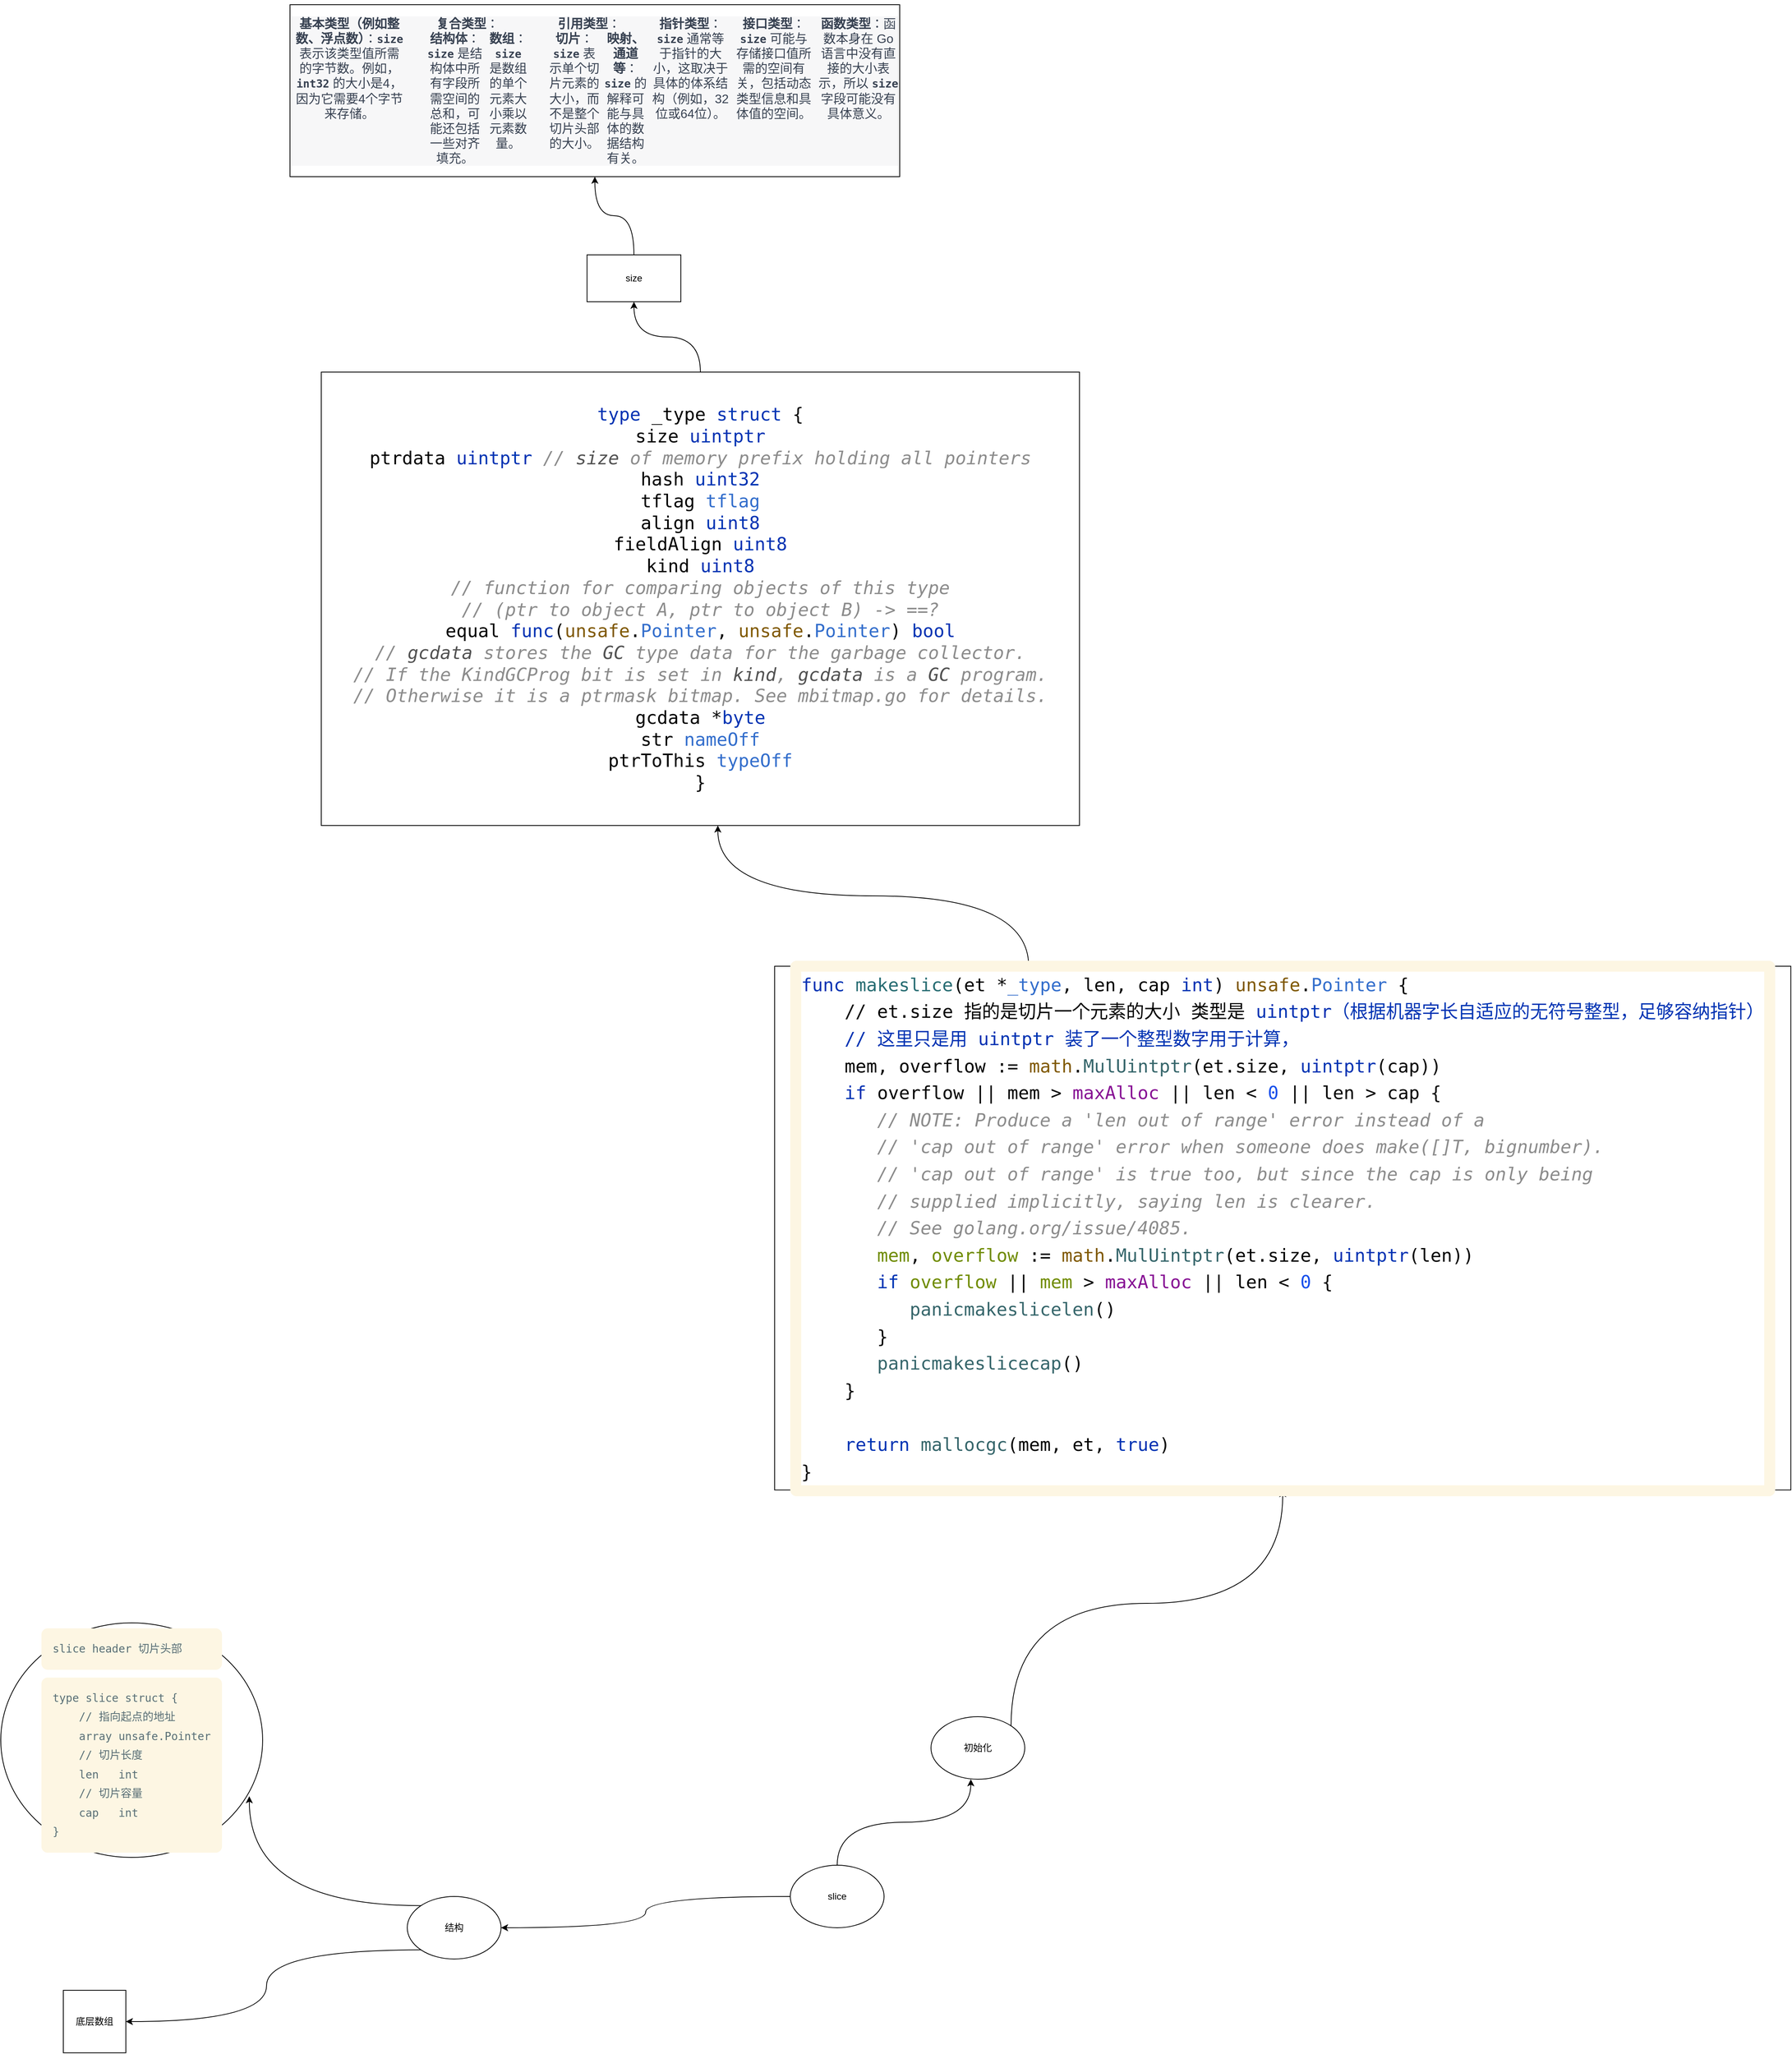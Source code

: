 <mxfile version="13.7.9" type="device"><diagram id="YjXWd2C3QgXy0v-CMcwV" name="Page-1"><mxGraphModel dx="3287" dy="3545" grid="1" gridSize="10" guides="1" tooltips="1" connect="1" arrows="1" fold="1" page="1" pageScale="1" pageWidth="850" pageHeight="1100" math="0" shadow="0"><root><mxCell id="0"/><mxCell id="1" parent="0"/><mxCell id="4QqiqVwi1cBf87IRrPp7-5" style="edgeStyle=orthogonalEdgeStyle;curved=1;orthogonalLoop=1;jettySize=auto;html=1;exitX=0.5;exitY=0;exitDx=0;exitDy=0;entryX=0.425;entryY=1;entryDx=0;entryDy=0;entryPerimeter=0;" edge="1" parent="1" source="4QqiqVwi1cBf87IRrPp7-1" target="4QqiqVwi1cBf87IRrPp7-4"><mxGeometry relative="1" as="geometry"/></mxCell><mxCell id="4QqiqVwi1cBf87IRrPp7-17" style="edgeStyle=orthogonalEdgeStyle;curved=1;orthogonalLoop=1;jettySize=auto;html=1;exitX=0;exitY=0.5;exitDx=0;exitDy=0;entryX=1;entryY=0.5;entryDx=0;entryDy=0;" edge="1" parent="1" source="4QqiqVwi1cBf87IRrPp7-1" target="4QqiqVwi1cBf87IRrPp7-16"><mxGeometry relative="1" as="geometry"/></mxCell><mxCell id="4QqiqVwi1cBf87IRrPp7-1" value="slice" style="ellipse;whiteSpace=wrap;html=1;" vertex="1" parent="1"><mxGeometry x="440" y="530" width="120" height="80" as="geometry"/></mxCell><mxCell id="4QqiqVwi1cBf87IRrPp7-2" value="&lt;pre style=&quot;margin: 10px 8px ; padding: 1em ; outline: 0px ; max-width: 100% ; color: rgb(88 , 110 , 117) ; background: rgb(253 , 246 , 227) ; font-size: 14px ; text-align: left ; line-height: 1.5 ; font-family: , &amp;#34;blinkmacsystemfont&amp;#34; , &amp;#34;helvetica neue&amp;#34; , &amp;#34;pingfang sc&amp;#34; , &amp;#34;hiragino sans gb&amp;#34; , &amp;#34;microsoft yahei ui&amp;#34; , &amp;#34;microsoft yahei&amp;#34; , &amp;#34;arial&amp;#34; , sans-serif ; overflow-x: auto ; border-radius: 8px ; box-sizing: border-box ; overflow-wrap: break-word&quot;&gt;&lt;code style=&quot;margin: 0px ; padding: 0px ; outline: 0px ; max-width: 100% ; box-sizing: border-box ; word-wrap: break-word ; line-height: 1.75 ; font-family: &amp;#34;menlo&amp;#34; , &amp;#34;operator mono&amp;#34; , &amp;#34;consolas&amp;#34; , &amp;#34;monaco&amp;#34; , monospace&quot;&gt;&lt;span style=&quot;margin: 0px ; padding: 0px ; outline: 0px ; max-width: 100% ; box-sizing: border-box ; word-wrap: break-word&quot;&gt;slice header 切片头部&lt;/span&gt;&lt;/code&gt;&lt;/pre&gt;&lt;pre style=&quot;margin: 10px 8px ; padding: 1em ; outline: 0px ; max-width: 100% ; color: rgb(88 , 110 , 117) ; background: rgb(253 , 246 , 227) ; font-size: 14px ; text-align: left ; line-height: 1.5 ; font-family: , &amp;#34;blinkmacsystemfont&amp;#34; , &amp;#34;helvetica neue&amp;#34; , &amp;#34;pingfang sc&amp;#34; , &amp;#34;hiragino sans gb&amp;#34; , &amp;#34;microsoft yahei ui&amp;#34; , &amp;#34;microsoft yahei&amp;#34; , &amp;#34;arial&amp;#34; , sans-serif ; overflow-x: auto ; border-radius: 8px ; box-sizing: border-box ; overflow-wrap: break-word&quot;&gt;&lt;code style=&quot;margin: 0px ; padding: 0px ; outline: 0px ; max-width: 100% ; box-sizing: border-box ; word-wrap: break-word ; line-height: 1.75 ; font-family: &amp;#34;menlo&amp;#34; , &amp;#34;operator mono&amp;#34; , &amp;#34;consolas&amp;#34; , &amp;#34;monaco&amp;#34; , monospace&quot;&gt;&lt;span style=&quot;margin: 0px ; padding: 0px ; outline: 0px ; max-width: 100% ; box-sizing: border-box ; word-wrap: break-word&quot;&gt;type&amp;nbsp;slice&amp;nbsp;&lt;/span&gt;&lt;span style=&quot;margin: 0px ; padding: 0px ; outline: 0px ; max-width: 100% ; box-sizing: border-box ; word-wrap: break-word&quot;&gt;struct&lt;/span&gt;&lt;span style=&quot;margin: 0px ; padding: 0px ; outline: 0px ; max-width: 100% ; box-sizing: border-box ; word-wrap: break-word&quot;&gt;&amp;nbsp;&lt;/span&gt;&lt;span style=&quot;margin: 0px ; padding: 0px ; outline: 0px ; max-width: 100% ; box-sizing: border-box ; word-wrap: break-word&quot;&gt;{&lt;/span&gt;&lt;br style=&quot;margin: 0px ; padding: 0px ; outline: 0px ; max-width: 100% ; box-sizing: border-box ; word-wrap: break-word&quot;&gt;&lt;span style=&quot;margin: 0px ; padding: 0px ; outline: 0px ; max-width: 100% ; box-sizing: border-box ; word-wrap: break-word&quot;&gt;&amp;nbsp;&amp;nbsp;&amp;nbsp;&amp;nbsp;&lt;/span&gt;&lt;span style=&quot;margin: 0px ; padding: 0px ; outline: 0px ; max-width: 100% ; box-sizing: border-box ; word-wrap: break-word&quot;&gt;//&amp;nbsp;指向起点的地址&lt;/span&gt;&lt;br style=&quot;margin: 0px ; padding: 0px ; outline: 0px ; max-width: 100% ; box-sizing: border-box ; word-wrap: break-word&quot;&gt;&lt;span style=&quot;margin: 0px ; padding: 0px ; outline: 0px ; max-width: 100% ; box-sizing: border-box ; word-wrap: break-word&quot;&gt;&amp;nbsp;&amp;nbsp;&amp;nbsp;&amp;nbsp;array&amp;nbsp;&lt;/span&gt;&lt;span style=&quot;margin: 0px ; padding: 0px ; outline: 0px ; max-width: 100% ; box-sizing: border-box ; word-wrap: break-word&quot;&gt;unsafe&lt;/span&gt;&lt;span style=&quot;margin: 0px ; padding: 0px ; outline: 0px ; max-width: 100% ; box-sizing: border-box ; word-wrap: break-word&quot;&gt;.&lt;/span&gt;&lt;span style=&quot;margin: 0px ; padding: 0px ; outline: 0px ; max-width: 100% ; box-sizing: border-box ; word-wrap: break-word&quot;&gt;Pointer&lt;/span&gt;&lt;br style=&quot;margin: 0px ; padding: 0px ; outline: 0px ; max-width: 100% ; box-sizing: border-box ; word-wrap: break-word&quot;&gt;&lt;span style=&quot;margin: 0px ; padding: 0px ; outline: 0px ; max-width: 100% ; box-sizing: border-box ; word-wrap: break-word&quot;&gt;&amp;nbsp;&amp;nbsp;&amp;nbsp;&amp;nbsp;&lt;/span&gt;&lt;span style=&quot;margin: 0px ; padding: 0px ; outline: 0px ; max-width: 100% ; box-sizing: border-box ; word-wrap: break-word&quot;&gt;//&amp;nbsp;切片长度&lt;/span&gt;&lt;br style=&quot;margin: 0px ; padding: 0px ; outline: 0px ; max-width: 100% ; box-sizing: border-box ; word-wrap: break-word&quot;&gt;&lt;span style=&quot;margin: 0px ; padding: 0px ; outline: 0px ; max-width: 100% ; box-sizing: border-box ; word-wrap: break-word&quot;&gt;&amp;nbsp;&amp;nbsp;&amp;nbsp;&amp;nbsp;len&amp;nbsp;&amp;nbsp;&amp;nbsp;&lt;/span&gt;&lt;span style=&quot;margin: 0px ; padding: 0px ; outline: 0px ; max-width: 100% ; box-sizing: border-box ; word-wrap: break-word&quot;&gt;int&lt;/span&gt;&lt;br style=&quot;margin: 0px ; padding: 0px ; outline: 0px ; max-width: 100% ; box-sizing: border-box ; word-wrap: break-word&quot;&gt;&lt;span style=&quot;margin: 0px ; padding: 0px ; outline: 0px ; max-width: 100% ; box-sizing: border-box ; word-wrap: break-word&quot;&gt;&amp;nbsp;&amp;nbsp;&amp;nbsp;&amp;nbsp;&lt;/span&gt;&lt;span style=&quot;margin: 0px ; padding: 0px ; outline: 0px ; max-width: 100% ; box-sizing: border-box ; word-wrap: break-word&quot;&gt;//&amp;nbsp;切片容量&lt;/span&gt;&lt;br style=&quot;margin: 0px ; padding: 0px ; outline: 0px ; max-width: 100% ; box-sizing: border-box ; word-wrap: break-word&quot;&gt;&lt;span style=&quot;margin: 0px ; padding: 0px ; outline: 0px ; max-width: 100% ; box-sizing: border-box ; word-wrap: break-word&quot;&gt;&amp;nbsp;&amp;nbsp;&amp;nbsp;&amp;nbsp;cap&amp;nbsp;&amp;nbsp;&amp;nbsp;&lt;/span&gt;&lt;span style=&quot;margin: 0px ; padding: 0px ; outline: 0px ; max-width: 100% ; box-sizing: border-box ; word-wrap: break-word&quot;&gt;int&lt;/span&gt;&lt;br style=&quot;margin: 0px ; padding: 0px ; outline: 0px ; max-width: 100% ; box-sizing: border-box ; word-wrap: break-word&quot;&gt;&lt;span style=&quot;margin: 0px ; padding: 0px ; outline: 0px ; max-width: 100% ; box-sizing: border-box ; word-wrap: break-word&quot;&gt;}&lt;/span&gt;&lt;/code&gt;&lt;/pre&gt;" style="ellipse;whiteSpace=wrap;html=1;" vertex="1" parent="1"><mxGeometry x="-570" y="220" width="335" height="300" as="geometry"/></mxCell><mxCell id="4QqiqVwi1cBf87IRrPp7-8" style="edgeStyle=orthogonalEdgeStyle;curved=1;orthogonalLoop=1;jettySize=auto;html=1;exitX=1;exitY=0;exitDx=0;exitDy=0;entryX=0.5;entryY=1;entryDx=0;entryDy=0;" edge="1" parent="1" source="4QqiqVwi1cBf87IRrPp7-4" target="4QqiqVwi1cBf87IRrPp7-7"><mxGeometry relative="1" as="geometry"/></mxCell><mxCell id="4QqiqVwi1cBf87IRrPp7-4" value="初始化" style="ellipse;whiteSpace=wrap;html=1;" vertex="1" parent="1"><mxGeometry x="620" y="340" width="120" height="80" as="geometry"/></mxCell><mxCell id="4QqiqVwi1cBf87IRrPp7-11" style="edgeStyle=orthogonalEdgeStyle;curved=1;orthogonalLoop=1;jettySize=auto;html=1;exitX=0.25;exitY=0;exitDx=0;exitDy=0;entryX=0.523;entryY=1;entryDx=0;entryDy=0;entryPerimeter=0;" edge="1" parent="1" source="4QqiqVwi1cBf87IRrPp7-7" target="4QqiqVwi1cBf87IRrPp7-10"><mxGeometry relative="1" as="geometry"/></mxCell><mxCell id="4QqiqVwi1cBf87IRrPp7-7" value="&lt;pre style=&quot;margin: 10px 8px ; padding: 1em ; outline: 0px ; max-width: 100% ; background: rgb(253 , 246 , 227) ; font-size: 14px ; text-align: left ; line-height: 1.5 ; overflow-x: auto ; border-radius: 8px ; box-sizing: border-box ; overflow-wrap: break-word&quot;&gt;&lt;div style=&quot;color: rgb(8 , 8 , 8) ; background-color: rgb(255 , 255 , 255) ; font-family: &amp;#34;courier 10 pitch&amp;#34; , monospace ; font-size: 17.3pt&quot;&gt;&lt;span style=&quot;color: #0033b3&quot;&gt;func &lt;/span&gt;&lt;span style=&quot;color: #286d73&quot;&gt;makeslice&lt;/span&gt;(&lt;span style=&quot;color: #000000&quot;&gt;et &lt;/span&gt;*&lt;span style=&quot;color: #336ecc&quot;&gt;_type&lt;/span&gt;, &lt;span style=&quot;color: #000000&quot;&gt;len&lt;/span&gt;, &lt;span style=&quot;color: #000000&quot;&gt;cap &lt;/span&gt;&lt;span style=&quot;color: #0033b3&quot;&gt;int&lt;/span&gt;) &lt;span style=&quot;color: #805900&quot;&gt;unsafe&lt;/span&gt;.&lt;span style=&quot;color: #336ecc&quot;&gt;Pointer &lt;/span&gt;{&lt;/div&gt;&lt;div style=&quot;color: rgb(8 , 8 , 8) ; background-color: rgb(255 , 255 , 255) ; font-family: &amp;#34;courier 10 pitch&amp;#34; , monospace ; font-size: 17.3pt&quot;&gt;    // &lt;span style=&quot;font-size: 23.067px ; color: rgb(0 , 0 , 0)&quot;&gt;et&lt;/span&gt;&lt;span style=&quot;font-size: 23.067px&quot;&gt;.&lt;/span&gt;&lt;span style=&quot;font-size: 23.067px ; color: rgb(0 , 0 , 0)&quot;&gt;size 指的是切片一个元素的大小 类型是 &lt;/span&gt;&lt;span style=&quot;color: rgb(0 , 51 , 179) ; font-family: &amp;#34;courier 10 pitch&amp;#34; , monospace ; font-size: 17.3pt&quot;&gt;uintptr（根据机器字长自适应的无符号整型，足够容纳指针&lt;/span&gt;&lt;span style=&quot;color: rgb(0 , 51 , 179) ; font-size: 17.3pt ; white-space: normal&quot;&gt;）&lt;/span&gt;&lt;/div&gt;&lt;div style=&quot;color: rgb(8 , 8 , 8) ; background-color: rgb(255 , 255 , 255) ; font-family: &amp;#34;courier 10 pitch&amp;#34; , monospace ; font-size: 17.3pt&quot;&gt;&lt;span style=&quot;color: rgb(0 , 51 , 179) ; font-size: 17.3pt ; white-space: normal&quot;&gt;&amp;nbsp; &amp;nbsp; // 这里只是用 uintptr 装了一个整型数字用于计算，&lt;/span&gt;&lt;/div&gt;&lt;div style=&quot;color: rgb(8 , 8 , 8) ; background-color: rgb(255 , 255 , 255) ; font-family: &amp;#34;courier 10 pitch&amp;#34; , monospace ; font-size: 17.3pt&quot;&gt;    &lt;span style=&quot;color: #000000&quot;&gt;mem&lt;/span&gt;, &lt;span style=&quot;color: #000000&quot;&gt;overflow &lt;/span&gt;:= &lt;span style=&quot;color: #805900&quot;&gt;math&lt;/span&gt;.&lt;span style=&quot;color: #36666b&quot;&gt;MulUintptr&lt;/span&gt;(&lt;span style=&quot;color: #000000&quot;&gt;et&lt;/span&gt;.&lt;span style=&quot;color: #000000&quot;&gt;size&lt;/span&gt;, &lt;span style=&quot;color: #0033b3&quot;&gt;uintptr&lt;/span&gt;(&lt;span style=&quot;color: #000000&quot;&gt;cap&lt;/span&gt;))&lt;br&gt;    &lt;span style=&quot;color: #0033b3&quot;&gt;if &lt;/span&gt;&lt;span style=&quot;color: #000000&quot;&gt;overflow &lt;/span&gt;|| &lt;span style=&quot;color: #000000&quot;&gt;mem &lt;/span&gt;&amp;gt; &lt;span style=&quot;color: #871094&quot;&gt;maxAlloc &lt;/span&gt;|| &lt;span style=&quot;color: #000000&quot;&gt;len &lt;/span&gt;&amp;lt; &lt;span style=&quot;color: #1750eb&quot;&gt;0 &lt;/span&gt;|| &lt;span style=&quot;color: #000000&quot;&gt;len &lt;/span&gt;&amp;gt; &lt;span style=&quot;color: #000000&quot;&gt;cap &lt;/span&gt;{&lt;br&gt;       &lt;span style=&quot;color: #8c8c8c ; font-style: italic&quot;&gt;// NOTE: Produce a 'len out of range' error instead of a&lt;br&gt;&lt;/span&gt;&lt;span style=&quot;color: #8c8c8c ; font-style: italic&quot;&gt;       // 'cap out of range' error when someone does make([]T, bignumber).&lt;br&gt;&lt;/span&gt;&lt;span style=&quot;color: #8c8c8c ; font-style: italic&quot;&gt;       // 'cap out of range' is true too, but since the cap is only being&lt;br&gt;&lt;/span&gt;&lt;span style=&quot;color: #8c8c8c ; font-style: italic&quot;&gt;       // supplied implicitly, saying len is clearer.&lt;br&gt;&lt;/span&gt;&lt;span style=&quot;color: #8c8c8c ; font-style: italic&quot;&gt;       // See golang.org/issue/4085.&lt;br&gt;&lt;/span&gt;&lt;span style=&quot;color: #8c8c8c ; font-style: italic&quot;&gt;       &lt;/span&gt;&lt;span style=&quot;color: #708c00&quot;&gt;mem&lt;/span&gt;, &lt;span style=&quot;color: #708c00&quot;&gt;overflow &lt;/span&gt;:= &lt;span style=&quot;color: #805900&quot;&gt;math&lt;/span&gt;.&lt;span style=&quot;color: #36666b&quot;&gt;MulUintptr&lt;/span&gt;(&lt;span style=&quot;color: #000000&quot;&gt;et&lt;/span&gt;.&lt;span style=&quot;color: #000000&quot;&gt;size&lt;/span&gt;, &lt;span style=&quot;color: #0033b3&quot;&gt;uintptr&lt;/span&gt;(&lt;span style=&quot;color: #000000&quot;&gt;len&lt;/span&gt;))&lt;br&gt;       &lt;span style=&quot;color: #0033b3&quot;&gt;if &lt;/span&gt;&lt;span style=&quot;color: #708c00&quot;&gt;overflow &lt;/span&gt;|| &lt;span style=&quot;color: #708c00&quot;&gt;mem &lt;/span&gt;&amp;gt; &lt;span style=&quot;color: #871094&quot;&gt;maxAlloc &lt;/span&gt;|| &lt;span style=&quot;color: #000000&quot;&gt;len &lt;/span&gt;&amp;lt; &lt;span style=&quot;color: #1750eb&quot;&gt;0 &lt;/span&gt;{&lt;br&gt;          &lt;span style=&quot;color: #36666b&quot;&gt;panicmakeslicelen&lt;/span&gt;()&lt;br&gt;       }&lt;br&gt;       &lt;span style=&quot;color: #36666b&quot;&gt;panicmakeslicecap&lt;/span&gt;()&lt;br&gt;    }&lt;br&gt;&lt;br&gt;    &lt;span style=&quot;color: #0033b3&quot;&gt;return &lt;/span&gt;&lt;span style=&quot;color: #36666b&quot;&gt;mallocgc&lt;/span&gt;(&lt;span style=&quot;color: #000000&quot;&gt;mem&lt;/span&gt;, &lt;span style=&quot;color: #000000&quot;&gt;et&lt;/span&gt;, &lt;span style=&quot;color: #0033b3&quot;&gt;true&lt;/span&gt;)&lt;br&gt;}&lt;/div&gt;&lt;/pre&gt;" style="rounded=0;whiteSpace=wrap;html=1;" vertex="1" parent="1"><mxGeometry x="420" y="-620" width="1300" height="670" as="geometry"/></mxCell><mxCell id="4QqiqVwi1cBf87IRrPp7-14" style="edgeStyle=orthogonalEdgeStyle;curved=1;orthogonalLoop=1;jettySize=auto;html=1;exitX=0.5;exitY=0;exitDx=0;exitDy=0;entryX=0.5;entryY=1;entryDx=0;entryDy=0;" edge="1" parent="1" source="4QqiqVwi1cBf87IRrPp7-10" target="4QqiqVwi1cBf87IRrPp7-13"><mxGeometry relative="1" as="geometry"/></mxCell><mxCell id="4QqiqVwi1cBf87IRrPp7-10" value="&lt;div style=&quot;background-color: rgb(255 , 255 , 255) ; color: rgb(8 , 8 , 8) ; font-family: &amp;#34;courier 10 pitch&amp;#34; , monospace ; font-size: 17.3pt&quot;&gt;&lt;span style=&quot;color: #0033b3&quot;&gt;type &lt;/span&gt;&lt;span style=&quot;color: #000000&quot;&gt;_type &lt;/span&gt;&lt;span style=&quot;color: #0033b3&quot;&gt;struct &lt;/span&gt;{&lt;br&gt;    &lt;span style=&quot;color: #000000&quot;&gt;size       &lt;/span&gt;&lt;span style=&quot;color: #0033b3&quot;&gt;uintptr&lt;br&gt;&lt;/span&gt;&lt;span style=&quot;color: #0033b3&quot;&gt;    &lt;/span&gt;&lt;span style=&quot;color: #000000&quot;&gt;ptrdata    &lt;/span&gt;&lt;span style=&quot;color: #0033b3&quot;&gt;uintptr &lt;/span&gt;&lt;span style=&quot;color: #8c8c8c ; font-style: italic&quot;&gt;// &lt;/span&gt;&lt;span style=&quot;color: #525252 ; font-style: italic&quot;&gt;size&lt;/span&gt;&lt;span style=&quot;color: #8c8c8c ; font-style: italic&quot;&gt; of memory prefix holding all pointers&lt;br&gt;&lt;/span&gt;&lt;span style=&quot;color: #8c8c8c ; font-style: italic&quot;&gt;    &lt;/span&gt;&lt;span style=&quot;color: #000000&quot;&gt;hash       &lt;/span&gt;&lt;span style=&quot;color: #0033b3&quot;&gt;uint32&lt;br&gt;&lt;/span&gt;&lt;span style=&quot;color: #0033b3&quot;&gt;    &lt;/span&gt;&lt;span style=&quot;color: #000000&quot;&gt;tflag      &lt;/span&gt;&lt;span style=&quot;color: #336ecc&quot;&gt;tflag&lt;br&gt;&lt;/span&gt;&lt;span style=&quot;color: #336ecc&quot;&gt;    &lt;/span&gt;&lt;span style=&quot;color: #000000&quot;&gt;align      &lt;/span&gt;&lt;span style=&quot;color: #0033b3&quot;&gt;uint8&lt;br&gt;&lt;/span&gt;&lt;span style=&quot;color: #0033b3&quot;&gt;    &lt;/span&gt;&lt;span style=&quot;color: #000000&quot;&gt;fieldAlign &lt;/span&gt;&lt;span style=&quot;color: #0033b3&quot;&gt;uint8&lt;br&gt;&lt;/span&gt;&lt;span style=&quot;color: #0033b3&quot;&gt;    &lt;/span&gt;&lt;span style=&quot;color: #000000&quot;&gt;kind       &lt;/span&gt;&lt;span style=&quot;color: #0033b3&quot;&gt;uint8&lt;br&gt;&lt;/span&gt;&lt;span style=&quot;color: #0033b3&quot;&gt;    &lt;/span&gt;&lt;span style=&quot;color: #8c8c8c ; font-style: italic&quot;&gt;// function for comparing objects of this type&lt;br&gt;&lt;/span&gt;&lt;span style=&quot;color: #8c8c8c ; font-style: italic&quot;&gt;    // (ptr to object A, ptr to object B) -&amp;gt; ==?&lt;br&gt;&lt;/span&gt;&lt;span style=&quot;color: #8c8c8c ; font-style: italic&quot;&gt;    &lt;/span&gt;&lt;span style=&quot;color: #000000&quot;&gt;equal &lt;/span&gt;&lt;span style=&quot;color: #0033b3&quot;&gt;func&lt;/span&gt;(&lt;span style=&quot;color: #805900&quot;&gt;unsafe&lt;/span&gt;.&lt;span style=&quot;color: #336ecc&quot;&gt;Pointer&lt;/span&gt;, &lt;span style=&quot;color: #805900&quot;&gt;unsafe&lt;/span&gt;.&lt;span style=&quot;color: #336ecc&quot;&gt;Pointer&lt;/span&gt;) &lt;span style=&quot;color: #0033b3&quot;&gt;bool&lt;br&gt;&lt;/span&gt;&lt;span style=&quot;color: #0033b3&quot;&gt;    &lt;/span&gt;&lt;span style=&quot;color: #8c8c8c ; font-style: italic&quot;&gt;// &lt;/span&gt;&lt;span style=&quot;color: #525252 ; font-style: italic&quot;&gt;gcdata&lt;/span&gt;&lt;span style=&quot;color: #8c8c8c ; font-style: italic&quot;&gt; stores the &lt;/span&gt;&lt;span style=&quot;color: #525252 ; font-style: italic&quot;&gt;GC&lt;/span&gt;&lt;span style=&quot;color: #8c8c8c ; font-style: italic&quot;&gt; type data for the garbage collector.&lt;br&gt;&lt;/span&gt;&lt;span style=&quot;color: #8c8c8c ; font-style: italic&quot;&gt;    // If the KindGCProg bit is set in &lt;/span&gt;&lt;span style=&quot;color: #525252 ; font-style: italic&quot;&gt;kind&lt;/span&gt;&lt;span style=&quot;color: #8c8c8c ; font-style: italic&quot;&gt;, &lt;/span&gt;&lt;span style=&quot;color: #525252 ; font-style: italic&quot;&gt;gcdata&lt;/span&gt;&lt;span style=&quot;color: #8c8c8c ; font-style: italic&quot;&gt; is a &lt;/span&gt;&lt;span style=&quot;color: #525252 ; font-style: italic&quot;&gt;GC&lt;/span&gt;&lt;span style=&quot;color: #8c8c8c ; font-style: italic&quot;&gt; program.&lt;br&gt;&lt;/span&gt;&lt;span style=&quot;color: #8c8c8c ; font-style: italic&quot;&gt;    // Otherwise it is a ptrmask bitmap. See mbitmap.go for details.&lt;br&gt;&lt;/span&gt;&lt;span style=&quot;color: #8c8c8c ; font-style: italic&quot;&gt;    &lt;/span&gt;&lt;span style=&quot;color: #000000&quot;&gt;gcdata    &lt;/span&gt;*&lt;span style=&quot;color: #0033b3&quot;&gt;byte&lt;br&gt;&lt;/span&gt;&lt;span style=&quot;color: #0033b3&quot;&gt;    &lt;/span&gt;&lt;span style=&quot;color: #000000&quot;&gt;str       &lt;/span&gt;&lt;span style=&quot;color: #336ecc&quot;&gt;nameOff&lt;br&gt;&lt;/span&gt;&lt;span style=&quot;color: #336ecc&quot;&gt;    &lt;/span&gt;&lt;span style=&quot;color: #000000&quot;&gt;ptrToThis &lt;/span&gt;&lt;span style=&quot;color: #336ecc&quot;&gt;typeOff&lt;br&gt;&lt;/span&gt;}&lt;/div&gt;" style="rounded=0;whiteSpace=wrap;html=1;" vertex="1" parent="1"><mxGeometry x="-160" y="-1380" width="970" height="580" as="geometry"/></mxCell><mxCell id="4QqiqVwi1cBf87IRrPp7-12" value="&lt;ol style=&quot;border: 0px solid rgb(217 , 217 , 227) ; box-sizing: border-box ; list-style: none ; margin: 1.25em 0px ; padding: 0px ; display: flex ; color: rgb(55 , 65 , 81) ; font-family: , , , , &amp;#34;segoe ui&amp;#34; , &amp;#34;roboto&amp;#34; , &amp;#34;ubuntu&amp;#34; , &amp;#34;cantarell&amp;#34; , &amp;#34;noto sans&amp;#34; , sans-serif , &amp;#34;helvetica neue&amp;#34; , &amp;#34;arial&amp;#34; , &amp;#34;apple color emoji&amp;#34; , &amp;#34;segoe ui emoji&amp;#34; , &amp;#34;segoe ui symbol&amp;#34; , &amp;#34;noto color emoji&amp;#34; ; font-size: 16px ; background-color: rgb(247 , 247 , 248)&quot;&gt;&lt;li style=&quot;border: 0px solid rgb(217 , 217 , 227) ; box-sizing: border-box ; margin-bottom: 0px ; margin-top: 0px ; padding-left: 0.375em ; display: block ; min-height: 28px&quot;&gt;&lt;p style=&quot;border: 0px solid rgb(217 , 217 , 227) ; box-sizing: border-box ; margin: 0px&quot;&gt;&lt;span style=&quot;border: 0px solid rgb(217 , 217 , 227) ; box-sizing: border-box ; font-weight: 600&quot;&gt;基本类型（例如整数、浮点数）&lt;/span&gt;：&lt;code style=&quot;border: 0px solid rgb(217 , 217 , 227) ; box-sizing: border-box ; font-family: &amp;#34;söhne mono&amp;#34; , &amp;#34;monaco&amp;#34; , &amp;#34;andale mono&amp;#34; , &amp;#34;ubuntu mono&amp;#34; , monospace &amp;#34;important&amp;#34; ; font-size: 0.875em ; font-weight: 600&quot;&gt;size&lt;/code&gt; 表示该类型值所需的字节数。例如，&lt;code style=&quot;border: 0px solid rgb(217 , 217 , 227) ; box-sizing: border-box ; font-family: &amp;#34;söhne mono&amp;#34; , &amp;#34;monaco&amp;#34; , &amp;#34;andale mono&amp;#34; , &amp;#34;ubuntu mono&amp;#34; , monospace &amp;#34;important&amp;#34; ; font-size: 0.875em ; font-weight: 600&quot;&gt;int32&lt;/code&gt; 的大小是4，因为它需要4个字节来存储。&lt;/p&gt;&lt;/li&gt;&lt;li style=&quot;border: 0px solid rgb(217 , 217 , 227) ; box-sizing: border-box ; margin-bottom: 0px ; margin-top: 0px ; padding-left: 0.375em ; display: block ; min-height: 28px&quot;&gt;&lt;p style=&quot;border: 0px solid rgb(217 , 217 , 227) ; box-sizing: border-box ; margin: 0px&quot;&gt;&lt;span style=&quot;border: 0px solid rgb(217 , 217 , 227) ; box-sizing: border-box ; font-weight: 600&quot;&gt;复合类型&lt;/span&gt;：&lt;/p&gt;&lt;ul style=&quot;border: 0px solid rgb(217 , 217 , 227) ; box-sizing: border-box ; list-style: disc ; margin: 0px 0px 0px 1rem ; padding: 0px ; display: flex&quot;&gt;&lt;li style=&quot;border: 0px solid rgb(217 , 217 , 227) ; box-sizing: border-box ; margin: 0px ; padding-left: 0.375em ; display: block ; min-height: 28px&quot;&gt;&lt;span style=&quot;border: 0px solid rgb(217 , 217 , 227) ; box-sizing: border-box ; font-weight: 600&quot;&gt;结构体&lt;/span&gt;：&lt;code style=&quot;border: 0px solid rgb(217 , 217 , 227) ; box-sizing: border-box ; font-family: &amp;#34;söhne mono&amp;#34; , &amp;#34;monaco&amp;#34; , &amp;#34;andale mono&amp;#34; , &amp;#34;ubuntu mono&amp;#34; , monospace &amp;#34;important&amp;#34; ; font-size: 0.875em ; font-weight: 600&quot;&gt;size&lt;/code&gt; 是结构体中所有字段所需空间的总和，可能还包括一些对齐填充。&lt;/li&gt;&lt;li style=&quot;border: 0px solid rgb(217 , 217 , 227) ; box-sizing: border-box ; margin: 0px ; padding-left: 0.375em ; display: block ; min-height: 28px&quot;&gt;&lt;span style=&quot;border: 0px solid rgb(217 , 217 , 227) ; box-sizing: border-box ; font-weight: 600&quot;&gt;数组&lt;/span&gt;：&lt;code style=&quot;border: 0px solid rgb(217 , 217 , 227) ; box-sizing: border-box ; font-family: &amp;#34;söhne mono&amp;#34; , &amp;#34;monaco&amp;#34; , &amp;#34;andale mono&amp;#34; , &amp;#34;ubuntu mono&amp;#34; , monospace &amp;#34;important&amp;#34; ; font-size: 0.875em ; font-weight: 600&quot;&gt;size&lt;/code&gt; 是数组的单个元素大小乘以元素数量。&lt;/li&gt;&lt;/ul&gt;&lt;/li&gt;&lt;li style=&quot;border: 0px solid rgb(217 , 217 , 227) ; box-sizing: border-box ; margin-bottom: 0px ; margin-top: 0px ; padding-left: 0.375em ; display: block ; min-height: 28px&quot;&gt;&lt;p style=&quot;border: 0px solid rgb(217 , 217 , 227) ; box-sizing: border-box ; margin: 0px&quot;&gt;&lt;span style=&quot;border: 0px solid rgb(217 , 217 , 227) ; box-sizing: border-box ; font-weight: 600&quot;&gt;引用类型&lt;/span&gt;：&lt;/p&gt;&lt;ul style=&quot;border: 0px solid rgb(217 , 217 , 227) ; box-sizing: border-box ; list-style: disc ; margin: 0px 0px 0px 1rem ; padding: 0px ; display: flex&quot;&gt;&lt;li style=&quot;border: 0px solid rgb(217 , 217 , 227) ; box-sizing: border-box ; margin: 0px ; padding-left: 0.375em ; display: block ; min-height: 28px&quot;&gt;&lt;span style=&quot;border: 0px solid rgb(217 , 217 , 227) ; box-sizing: border-box ; font-weight: 600&quot;&gt;切片&lt;/span&gt;：&lt;code style=&quot;border: 0px solid rgb(217 , 217 , 227) ; box-sizing: border-box ; font-family: &amp;#34;söhne mono&amp;#34; , &amp;#34;monaco&amp;#34; , &amp;#34;andale mono&amp;#34; , &amp;#34;ubuntu mono&amp;#34; , monospace &amp;#34;important&amp;#34; ; font-size: 0.875em ; font-weight: 600&quot;&gt;size&lt;/code&gt; 表示单个切片元素的大小，而不是整个切片头部的大小。&lt;/li&gt;&lt;li style=&quot;border: 0px solid rgb(217 , 217 , 227) ; box-sizing: border-box ; margin: 0px ; padding-left: 0.375em ; display: block ; min-height: 28px&quot;&gt;&lt;span style=&quot;border: 0px solid rgb(217 , 217 , 227) ; box-sizing: border-box ; font-weight: 600&quot;&gt;映射、通道等&lt;/span&gt;：&lt;code style=&quot;border: 0px solid rgb(217 , 217 , 227) ; box-sizing: border-box ; font-family: &amp;#34;söhne mono&amp;#34; , &amp;#34;monaco&amp;#34; , &amp;#34;andale mono&amp;#34; , &amp;#34;ubuntu mono&amp;#34; , monospace &amp;#34;important&amp;#34; ; font-size: 0.875em ; font-weight: 600&quot;&gt;size&lt;/code&gt; 的解释可能与具体的数据结构有关。&lt;/li&gt;&lt;/ul&gt;&lt;/li&gt;&lt;li style=&quot;border: 0px solid rgb(217 , 217 , 227) ; box-sizing: border-box ; margin-bottom: 0px ; margin-top: 0px ; padding-left: 0.375em ; display: block ; min-height: 28px&quot;&gt;&lt;p style=&quot;border: 0px solid rgb(217 , 217 , 227) ; box-sizing: border-box ; margin: 0px&quot;&gt;&lt;span style=&quot;border: 0px solid rgb(217 , 217 , 227) ; box-sizing: border-box ; font-weight: 600&quot;&gt;指针类型&lt;/span&gt;：&lt;code style=&quot;border: 0px solid rgb(217 , 217 , 227) ; box-sizing: border-box ; font-family: &amp;#34;söhne mono&amp;#34; , &amp;#34;monaco&amp;#34; , &amp;#34;andale mono&amp;#34; , &amp;#34;ubuntu mono&amp;#34; , monospace &amp;#34;important&amp;#34; ; font-size: 0.875em ; font-weight: 600&quot;&gt;size&lt;/code&gt; 通常等于指针的大小，这取决于具体的体系结构（例如，32位或64位）。&lt;/p&gt;&lt;/li&gt;&lt;li style=&quot;border: 0px solid rgb(217 , 217 , 227) ; box-sizing: border-box ; margin-bottom: 0px ; margin-top: 0px ; padding-left: 0.375em ; display: block ; min-height: 28px&quot;&gt;&lt;p style=&quot;border: 0px solid rgb(217 , 217 , 227) ; box-sizing: border-box ; margin: 0px&quot;&gt;&lt;span style=&quot;border: 0px solid rgb(217 , 217 , 227) ; box-sizing: border-box ; font-weight: 600&quot;&gt;接口类型&lt;/span&gt;：&lt;code style=&quot;border: 0px solid rgb(217 , 217 , 227) ; box-sizing: border-box ; font-family: &amp;#34;söhne mono&amp;#34; , &amp;#34;monaco&amp;#34; , &amp;#34;andale mono&amp;#34; , &amp;#34;ubuntu mono&amp;#34; , monospace &amp;#34;important&amp;#34; ; font-size: 0.875em ; font-weight: 600&quot;&gt;size&lt;/code&gt; 可能与存储接口值所需的空间有关，包括动态类型信息和具体值的空间。&lt;/p&gt;&lt;/li&gt;&lt;li style=&quot;border: 0px solid rgb(217 , 217 , 227) ; box-sizing: border-box ; margin-bottom: 0px ; margin-top: 0px ; padding-left: 0.375em ; display: block ; min-height: 28px&quot;&gt;&lt;p style=&quot;border: 0px solid rgb(217 , 217 , 227) ; box-sizing: border-box ; margin: 0px&quot;&gt;&lt;span style=&quot;border: 0px solid rgb(217 , 217 , 227) ; box-sizing: border-box ; font-weight: 600&quot;&gt;函数类型&lt;/span&gt;：函数本身在 Go 语言中没有直接的大小表示，所以 &lt;code style=&quot;border: 0px solid rgb(217 , 217 , 227) ; box-sizing: border-box ; font-family: &amp;#34;söhne mono&amp;#34; , &amp;#34;monaco&amp;#34; , &amp;#34;andale mono&amp;#34; , &amp;#34;ubuntu mono&amp;#34; , monospace &amp;#34;important&amp;#34; ; font-size: 0.875em ; font-weight: 600&quot;&gt;size&lt;/code&gt; 字段可能没有具体意义。&lt;/p&gt;&lt;/li&gt;&lt;/ol&gt;" style="rounded=0;whiteSpace=wrap;html=1;" vertex="1" parent="1"><mxGeometry x="-200" y="-1850" width="780" height="220" as="geometry"/></mxCell><mxCell id="4QqiqVwi1cBf87IRrPp7-15" style="edgeStyle=orthogonalEdgeStyle;curved=1;orthogonalLoop=1;jettySize=auto;html=1;exitX=0.5;exitY=0;exitDx=0;exitDy=0;" edge="1" parent="1" source="4QqiqVwi1cBf87IRrPp7-13" target="4QqiqVwi1cBf87IRrPp7-12"><mxGeometry relative="1" as="geometry"/></mxCell><mxCell id="4QqiqVwi1cBf87IRrPp7-13" value="size" style="rounded=0;whiteSpace=wrap;html=1;" vertex="1" parent="1"><mxGeometry x="180" y="-1530" width="120" height="60" as="geometry"/></mxCell><mxCell id="4QqiqVwi1cBf87IRrPp7-19" style="edgeStyle=orthogonalEdgeStyle;curved=1;orthogonalLoop=1;jettySize=auto;html=1;exitX=0;exitY=0;exitDx=0;exitDy=0;entryX=0.949;entryY=0.739;entryDx=0;entryDy=0;entryPerimeter=0;" edge="1" parent="1" source="4QqiqVwi1cBf87IRrPp7-16" target="4QqiqVwi1cBf87IRrPp7-2"><mxGeometry relative="1" as="geometry"/></mxCell><mxCell id="4QqiqVwi1cBf87IRrPp7-20" style="edgeStyle=orthogonalEdgeStyle;curved=1;orthogonalLoop=1;jettySize=auto;html=1;exitX=0;exitY=1;exitDx=0;exitDy=0;entryX=1;entryY=0.5;entryDx=0;entryDy=0;" edge="1" parent="1" source="4QqiqVwi1cBf87IRrPp7-16" target="4QqiqVwi1cBf87IRrPp7-18"><mxGeometry relative="1" as="geometry"/></mxCell><mxCell id="4QqiqVwi1cBf87IRrPp7-16" value="结构" style="ellipse;whiteSpace=wrap;html=1;" vertex="1" parent="1"><mxGeometry x="-50" y="570" width="120" height="80" as="geometry"/></mxCell><mxCell id="4QqiqVwi1cBf87IRrPp7-18" value="底层数组" style="whiteSpace=wrap;html=1;aspect=fixed;" vertex="1" parent="1"><mxGeometry x="-490" y="690" width="80" height="80" as="geometry"/></mxCell></root></mxGraphModel></diagram></mxfile>